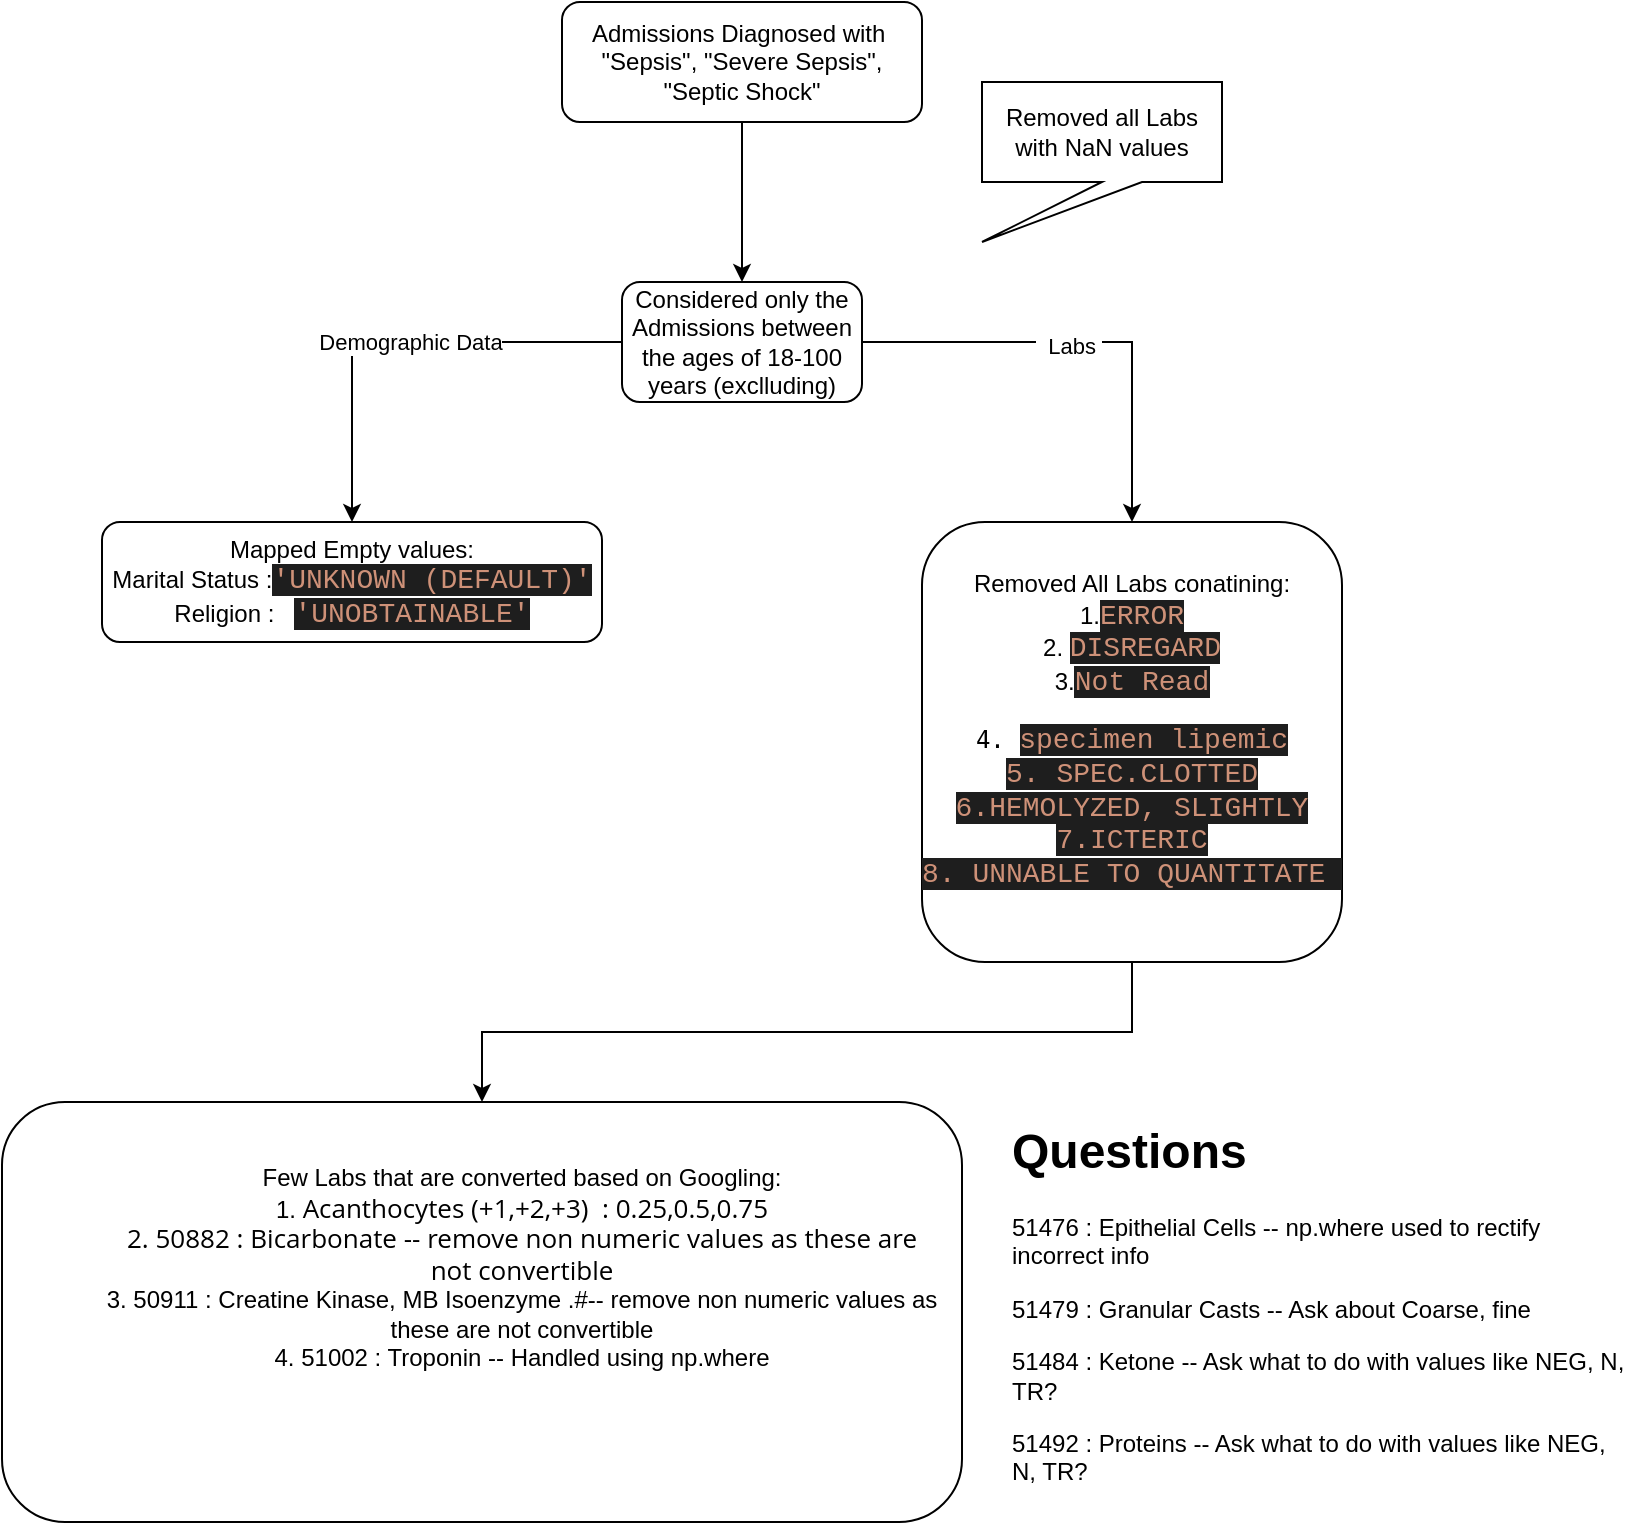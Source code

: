 <mxfile version="20.2.3" type="github">
  <diagram id="BUonVHQFYdTOmrVx8Azr" name="Page-1">
    <mxGraphModel dx="1022" dy="460" grid="1" gridSize="10" guides="1" tooltips="1" connect="1" arrows="1" fold="1" page="1" pageScale="1" pageWidth="827" pageHeight="1169" math="0" shadow="0">
      <root>
        <mxCell id="0" />
        <mxCell id="1" parent="0" />
        <mxCell id="HxUZXKI_hmSF7GH5_cT5-3" value="" style="edgeStyle=orthogonalEdgeStyle;rounded=0;orthogonalLoop=1;jettySize=auto;html=1;" edge="1" parent="1" source="HxUZXKI_hmSF7GH5_cT5-1" target="HxUZXKI_hmSF7GH5_cT5-2">
          <mxGeometry relative="1" as="geometry" />
        </mxCell>
        <mxCell id="HxUZXKI_hmSF7GH5_cT5-1" value="Admissions Diagnosed with&amp;nbsp;&lt;br&gt;&quot;Sepsis&quot;, &quot;Severe Sepsis&quot;, &quot;Septic Shock&quot;" style="rounded=1;whiteSpace=wrap;html=1;" vertex="1" parent="1">
          <mxGeometry x="300" y="30" width="180" height="60" as="geometry" />
        </mxCell>
        <mxCell id="HxUZXKI_hmSF7GH5_cT5-10" value="" style="edgeStyle=orthogonalEdgeStyle;rounded=0;orthogonalLoop=1;jettySize=auto;html=1;" edge="1" parent="1" source="HxUZXKI_hmSF7GH5_cT5-2" target="HxUZXKI_hmSF7GH5_cT5-9">
          <mxGeometry relative="1" as="geometry" />
        </mxCell>
        <mxCell id="HxUZXKI_hmSF7GH5_cT5-11" value="Demographic Data" style="edgeLabel;html=1;align=center;verticalAlign=middle;resizable=0;points=[];" vertex="1" connectable="0" parent="HxUZXKI_hmSF7GH5_cT5-10">
          <mxGeometry x="-0.06" relative="1" as="geometry">
            <mxPoint as="offset" />
          </mxGeometry>
        </mxCell>
        <mxCell id="HxUZXKI_hmSF7GH5_cT5-13" value="" style="edgeStyle=orthogonalEdgeStyle;rounded=0;orthogonalLoop=1;jettySize=auto;html=1;" edge="1" parent="1" source="HxUZXKI_hmSF7GH5_cT5-2" target="HxUZXKI_hmSF7GH5_cT5-12">
          <mxGeometry relative="1" as="geometry" />
        </mxCell>
        <mxCell id="HxUZXKI_hmSF7GH5_cT5-14" value="&amp;nbsp; Labs&amp;nbsp;" style="edgeLabel;html=1;align=center;verticalAlign=middle;resizable=0;points=[];" vertex="1" connectable="0" parent="HxUZXKI_hmSF7GH5_cT5-13">
          <mxGeometry x="-0.087" y="-2" relative="1" as="geometry">
            <mxPoint as="offset" />
          </mxGeometry>
        </mxCell>
        <mxCell id="HxUZXKI_hmSF7GH5_cT5-2" value="Considered only the Admissions between the ages of 18-100 years (exclluding)" style="whiteSpace=wrap;html=1;rounded=1;" vertex="1" parent="1">
          <mxGeometry x="330" y="170" width="120" height="60" as="geometry" />
        </mxCell>
        <mxCell id="HxUZXKI_hmSF7GH5_cT5-4" value="Removed all Labs with NaN values" style="shape=callout;whiteSpace=wrap;html=1;perimeter=calloutPerimeter;position2=0;" vertex="1" parent="1">
          <mxGeometry x="510" y="70" width="120" height="80" as="geometry" />
        </mxCell>
        <mxCell id="HxUZXKI_hmSF7GH5_cT5-9" value="Mapped Empty values:&lt;br&gt;Marital Status :&lt;span style=&quot;color: rgb(206, 145, 120); background-color: rgb(30, 30, 30); font-family: Consolas, &amp;quot;Courier New&amp;quot;, monospace; font-size: 14px;&quot;&gt;&#39;UNKNOWN&amp;nbsp;(DEFAULT)&#39;&lt;br&gt;&lt;/span&gt;&lt;span style=&quot;background-color: initial;&quot;&gt;Religion :&amp;nbsp; &amp;nbsp;&lt;/span&gt;&lt;span style=&quot;color: rgb(206, 145, 120); background-color: rgb(30, 30, 30); font-family: Consolas, &amp;quot;Courier New&amp;quot;, monospace; font-size: 14px;&quot;&gt;&#39;UNOBTAINABLE&#39;&lt;/span&gt;" style="whiteSpace=wrap;html=1;rounded=1;" vertex="1" parent="1">
          <mxGeometry x="70" y="290" width="250" height="60" as="geometry" />
        </mxCell>
        <mxCell id="HxUZXKI_hmSF7GH5_cT5-16" value="" style="edgeStyle=orthogonalEdgeStyle;rounded=0;orthogonalLoop=1;jettySize=auto;html=1;" edge="1" parent="1" source="HxUZXKI_hmSF7GH5_cT5-12" target="HxUZXKI_hmSF7GH5_cT5-15">
          <mxGeometry relative="1" as="geometry" />
        </mxCell>
        <mxCell id="HxUZXKI_hmSF7GH5_cT5-12" value="Removed All Labs conatining:&lt;br&gt;1.&lt;span style=&quot;color: rgb(206, 145, 120); background-color: rgb(30, 30, 30); font-family: Consolas, &amp;quot;Courier New&amp;quot;, monospace; font-size: 14px;&quot;&gt;ERROR&lt;/span&gt;&lt;br&gt;2.&amp;nbsp;&lt;span style=&quot;color: rgb(206, 145, 120); background-color: rgb(30, 30, 30); font-family: Consolas, &amp;quot;Courier New&amp;quot;, monospace; font-size: 14px;&quot;&gt;DISREGARD&lt;/span&gt;&lt;br&gt;3.&lt;font face=&quot;Consolas, Courier New, monospace&quot; color=&quot;#ce9178&quot;&gt;&lt;span style=&quot;font-size: 14px; background-color: rgb(30, 30, 30);&quot;&gt;Not Read&lt;/span&gt;&lt;/font&gt;&lt;pre&gt;4.&amp;nbsp;&lt;span style=&quot;color: rgb(206, 145, 120); background-color: rgb(30, 30, 30); font-family: Consolas, &amp;quot;Courier New&amp;quot;, monospace; font-size: 14px;&quot;&gt;specimen&amp;nbsp;lipemic&lt;/span&gt;&lt;span style=&quot;color: rgb(206, 145, 120); background-color: rgb(30, 30, 30); font-family: Consolas, &amp;quot;Courier New&amp;quot;, monospace; font-size: 14px;&quot;&gt;&lt;br&gt;&lt;/span&gt;&lt;span style=&quot;color: rgb(206, 145, 120); background-color: rgb(30, 30, 30); font-family: Consolas, &amp;quot;Courier New&amp;quot;, monospace; font-size: 14px;&quot;&gt;5. &lt;/span&gt;&lt;span style=&quot;color: rgb(206, 145, 120); background-color: rgb(30, 30, 30); font-family: Consolas, &amp;quot;Courier New&amp;quot;, monospace; font-size: 14px;&quot;&gt;SPEC.CLOTTED&lt;br&gt;&lt;/span&gt;&lt;span style=&quot;background-color: rgb(30, 30, 30); color: rgb(206, 145, 120); font-family: Consolas, &amp;quot;Courier New&amp;quot;, monospace; font-size: 14px;&quot;&gt;6.&lt;/span&gt;&lt;span style=&quot;color: rgb(206, 145, 120); background-color: rgb(30, 30, 30); font-family: Consolas, &amp;quot;Courier New&amp;quot;, monospace; font-size: 14px;&quot;&gt;HEMOLYZED,&amp;nbsp;SLIGHTLY&lt;br&gt;&lt;/span&gt;&lt;span style=&quot;background-color: rgb(30, 30, 30); color: rgb(206, 145, 120); font-family: Consolas, &amp;quot;Courier New&amp;quot;, monospace; font-size: 14px;&quot;&gt;7.&lt;/span&gt;&lt;span style=&quot;color: rgb(206, 145, 120); background-color: rgb(30, 30, 30); font-family: Consolas, &amp;quot;Courier New&amp;quot;, monospace; font-size: 14px;&quot;&gt;ICTERIC&lt;br&gt;&lt;/span&gt;&lt;span style=&quot;background-color: rgb(30, 30, 30); color: rgb(206, 145, 120); font-family: Consolas, &amp;quot;Courier New&amp;quot;, monospace; font-size: 14px;&quot;&gt;8.&amp;nbsp;&lt;/span&gt;&lt;span style=&quot;color: rgb(206, 145, 120); background-color: rgb(30, 30, 30); font-family: Consolas, &amp;quot;Courier New&amp;quot;, monospace; font-size: 14px;&quot;&gt;UNNABLE&amp;nbsp;TO&amp;nbsp;QUANTITATE&lt;/span&gt;&lt;span style=&quot;background-color: rgb(30, 30, 30); color: rgb(206, 145, 120); font-family: Consolas, &amp;quot;Courier New&amp;quot;, monospace; font-size: 14px;&quot;&gt;&amp;nbsp;&lt;/span&gt;&lt;/pre&gt;" style="whiteSpace=wrap;html=1;rounded=1;" vertex="1" parent="1">
          <mxGeometry x="480" y="290" width="210" height="220" as="geometry" />
        </mxCell>
        <mxCell id="HxUZXKI_hmSF7GH5_cT5-15" value="&lt;blockquote style=&quot;margin: 0 0 0 40px; border: none; padding: 0px;&quot;&gt;Few Labs that are converted based on Googling:&lt;br&gt;1.&amp;nbsp;&lt;span style=&quot;text-align: start; background-color: rgb(255, 255, 255);&quot;&gt;&lt;font face=&quot;Open Sans, HelveticaNeue-Light, Helvetica Neue Light, Helvetica Neue, Helvetica, Arial, sans-serif&quot;&gt;&lt;span style=&quot;font-size: 13px;&quot;&gt;Acanthocytes (+1,+2,+3)&amp;nbsp; : 0.25,0.5,0.75&lt;/span&gt;&lt;/font&gt;&lt;br&gt;&lt;/span&gt;&lt;span style=&quot;text-align: start; background-color: rgb(255, 255, 255);&quot;&gt;&lt;font face=&quot;Open Sans, HelveticaNeue-Light, Helvetica Neue Light, Helvetica Neue, Helvetica, Arial, sans-serif&quot;&gt;&lt;span style=&quot;font-size: 13px;&quot;&gt;2. 50882 : Bicarbonate -- remove non numeric values as these are not&amp;nbsp;convertible&lt;br&gt;&lt;/span&gt;&lt;/font&gt;&lt;/span&gt;&lt;span style=&quot;text-align: start; background-color: rgb(255, 255, 255);&quot;&gt;3. 50911 : Creatine Kinase, MB Isoenzyme .#-- remove non numeric values as these are not convertible&lt;br&gt;&lt;/span&gt;&lt;span style=&quot;text-align: start; background-color: rgb(255, 255, 255);&quot;&gt;4. 51002 : Troponin -- Handled using np.where&lt;/span&gt;&lt;/blockquote&gt;&lt;span style=&quot;text-align: start; background-color: rgb(255, 255, 255);&quot;&gt;&lt;br&gt;&lt;font face=&quot;Open Sans, HelveticaNeue-Light, Helvetica Neue Light, Helvetica Neue, Helvetica, Arial, sans-serif&quot;&gt;&lt;span style=&quot;font-size: 13px;&quot;&gt;&amp;nbsp;&amp;nbsp;&lt;/span&gt;&lt;/font&gt;&lt;br&gt;&lt;br&gt;&lt;/span&gt;" style="whiteSpace=wrap;html=1;rounded=1;" vertex="1" parent="1">
          <mxGeometry x="20" y="580" width="480" height="210" as="geometry" />
        </mxCell>
        <mxCell id="HxUZXKI_hmSF7GH5_cT5-18" value="&lt;h1&gt;Questions&lt;/h1&gt;&lt;p&gt;51476 : Epithelial Cells -- np.where used to rectify incorrect info&lt;/p&gt;&lt;p&gt;51479 : Granular Casts -- Ask about Coarse, fine&lt;br&gt;&lt;/p&gt;&lt;p&gt;51484 : Ketone -- Ask what to do with values like NEG, N, TR?&lt;br&gt;&lt;/p&gt;&lt;p&gt;51492 : Proteins -- Ask what to do with values like NEG, N, TR?&lt;br&gt;&lt;/p&gt;&lt;p&gt;50827 : Ventilation Rate&amp;nbsp; -- Harmonic Mean good?&lt;/p&gt;" style="text;html=1;strokeColor=none;fillColor=none;spacing=5;spacingTop=-20;whiteSpace=wrap;overflow=hidden;rounded=0;labelBackgroundColor=#FFFFFF;fontColor=#000000;" vertex="1" parent="1">
          <mxGeometry x="520" y="585" width="320" height="195" as="geometry" />
        </mxCell>
      </root>
    </mxGraphModel>
  </diagram>
</mxfile>
